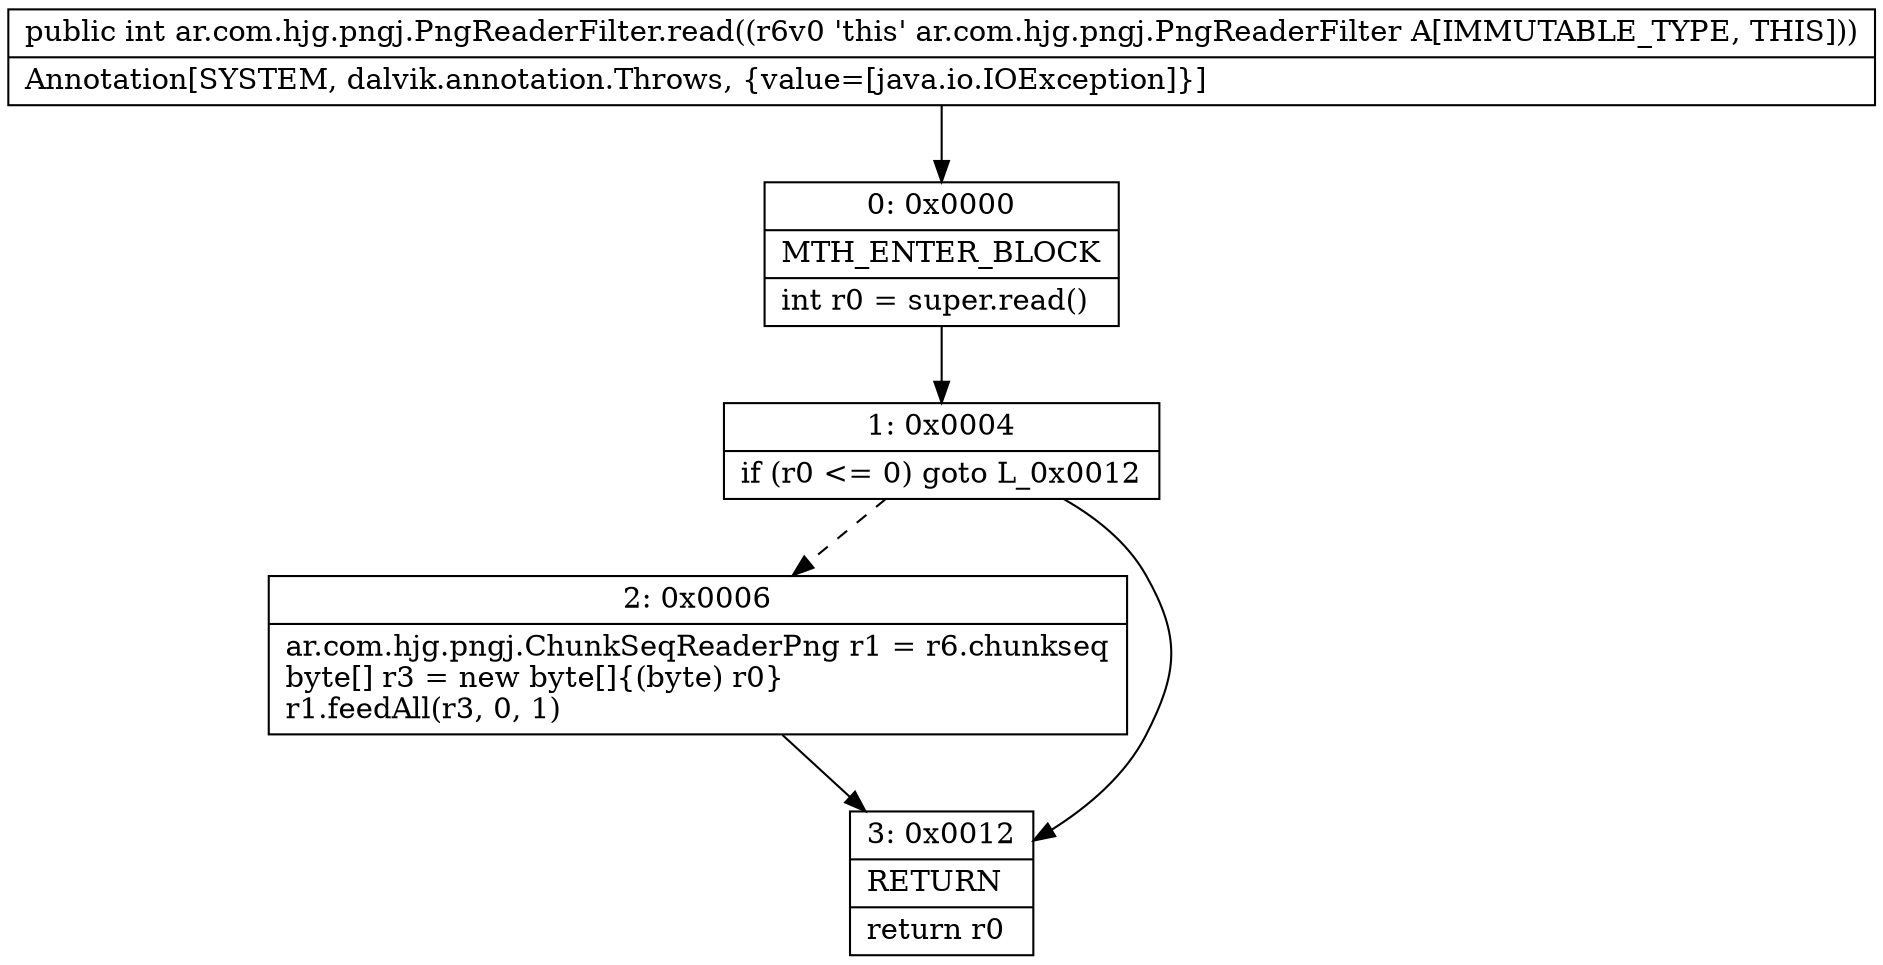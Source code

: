 digraph "CFG forar.com.hjg.pngj.PngReaderFilter.read()I" {
Node_0 [shape=record,label="{0\:\ 0x0000|MTH_ENTER_BLOCK\l|int r0 = super.read()\l}"];
Node_1 [shape=record,label="{1\:\ 0x0004|if (r0 \<= 0) goto L_0x0012\l}"];
Node_2 [shape=record,label="{2\:\ 0x0006|ar.com.hjg.pngj.ChunkSeqReaderPng r1 = r6.chunkseq\lbyte[] r3 = new byte[]\{(byte) r0\}\lr1.feedAll(r3, 0, 1)\l}"];
Node_3 [shape=record,label="{3\:\ 0x0012|RETURN\l|return r0\l}"];
MethodNode[shape=record,label="{public int ar.com.hjg.pngj.PngReaderFilter.read((r6v0 'this' ar.com.hjg.pngj.PngReaderFilter A[IMMUTABLE_TYPE, THIS]))  | Annotation[SYSTEM, dalvik.annotation.Throws, \{value=[java.io.IOException]\}]\l}"];
MethodNode -> Node_0;
Node_0 -> Node_1;
Node_1 -> Node_2[style=dashed];
Node_1 -> Node_3;
Node_2 -> Node_3;
}

